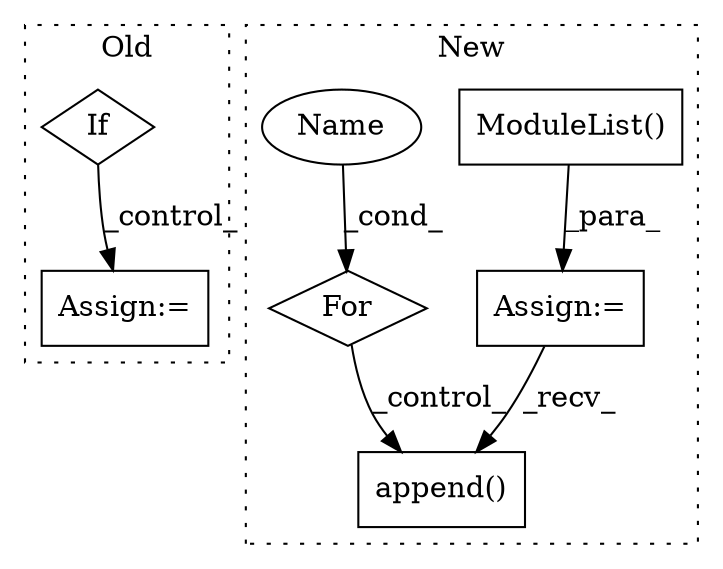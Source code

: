 digraph G {
subgraph cluster0 {
1 [label="If" a="96" s="21248,21278" l="3,14" shape="diamond"];
3 [label="Assign:=" a="68" s="21308" l="3" shape="box"];
label = "Old";
style="dotted";
}
subgraph cluster1 {
2 [label="ModuleList()" a="75" s="15169" l="15" shape="box"];
4 [label="Assign:=" a="68" s="15166" l="3" shape="box"];
5 [label="append()" a="75" s="15831,15855" l="19,1" shape="box"];
6 [label="For" a="107" s="15193,15214" l="4,14" shape="diamond"];
7 [label="Name" a="87" s="15197" l="1" shape="ellipse"];
label = "New";
style="dotted";
}
1 -> 3 [label="_control_"];
2 -> 4 [label="_para_"];
4 -> 5 [label="_recv_"];
6 -> 5 [label="_control_"];
7 -> 6 [label="_cond_"];
}